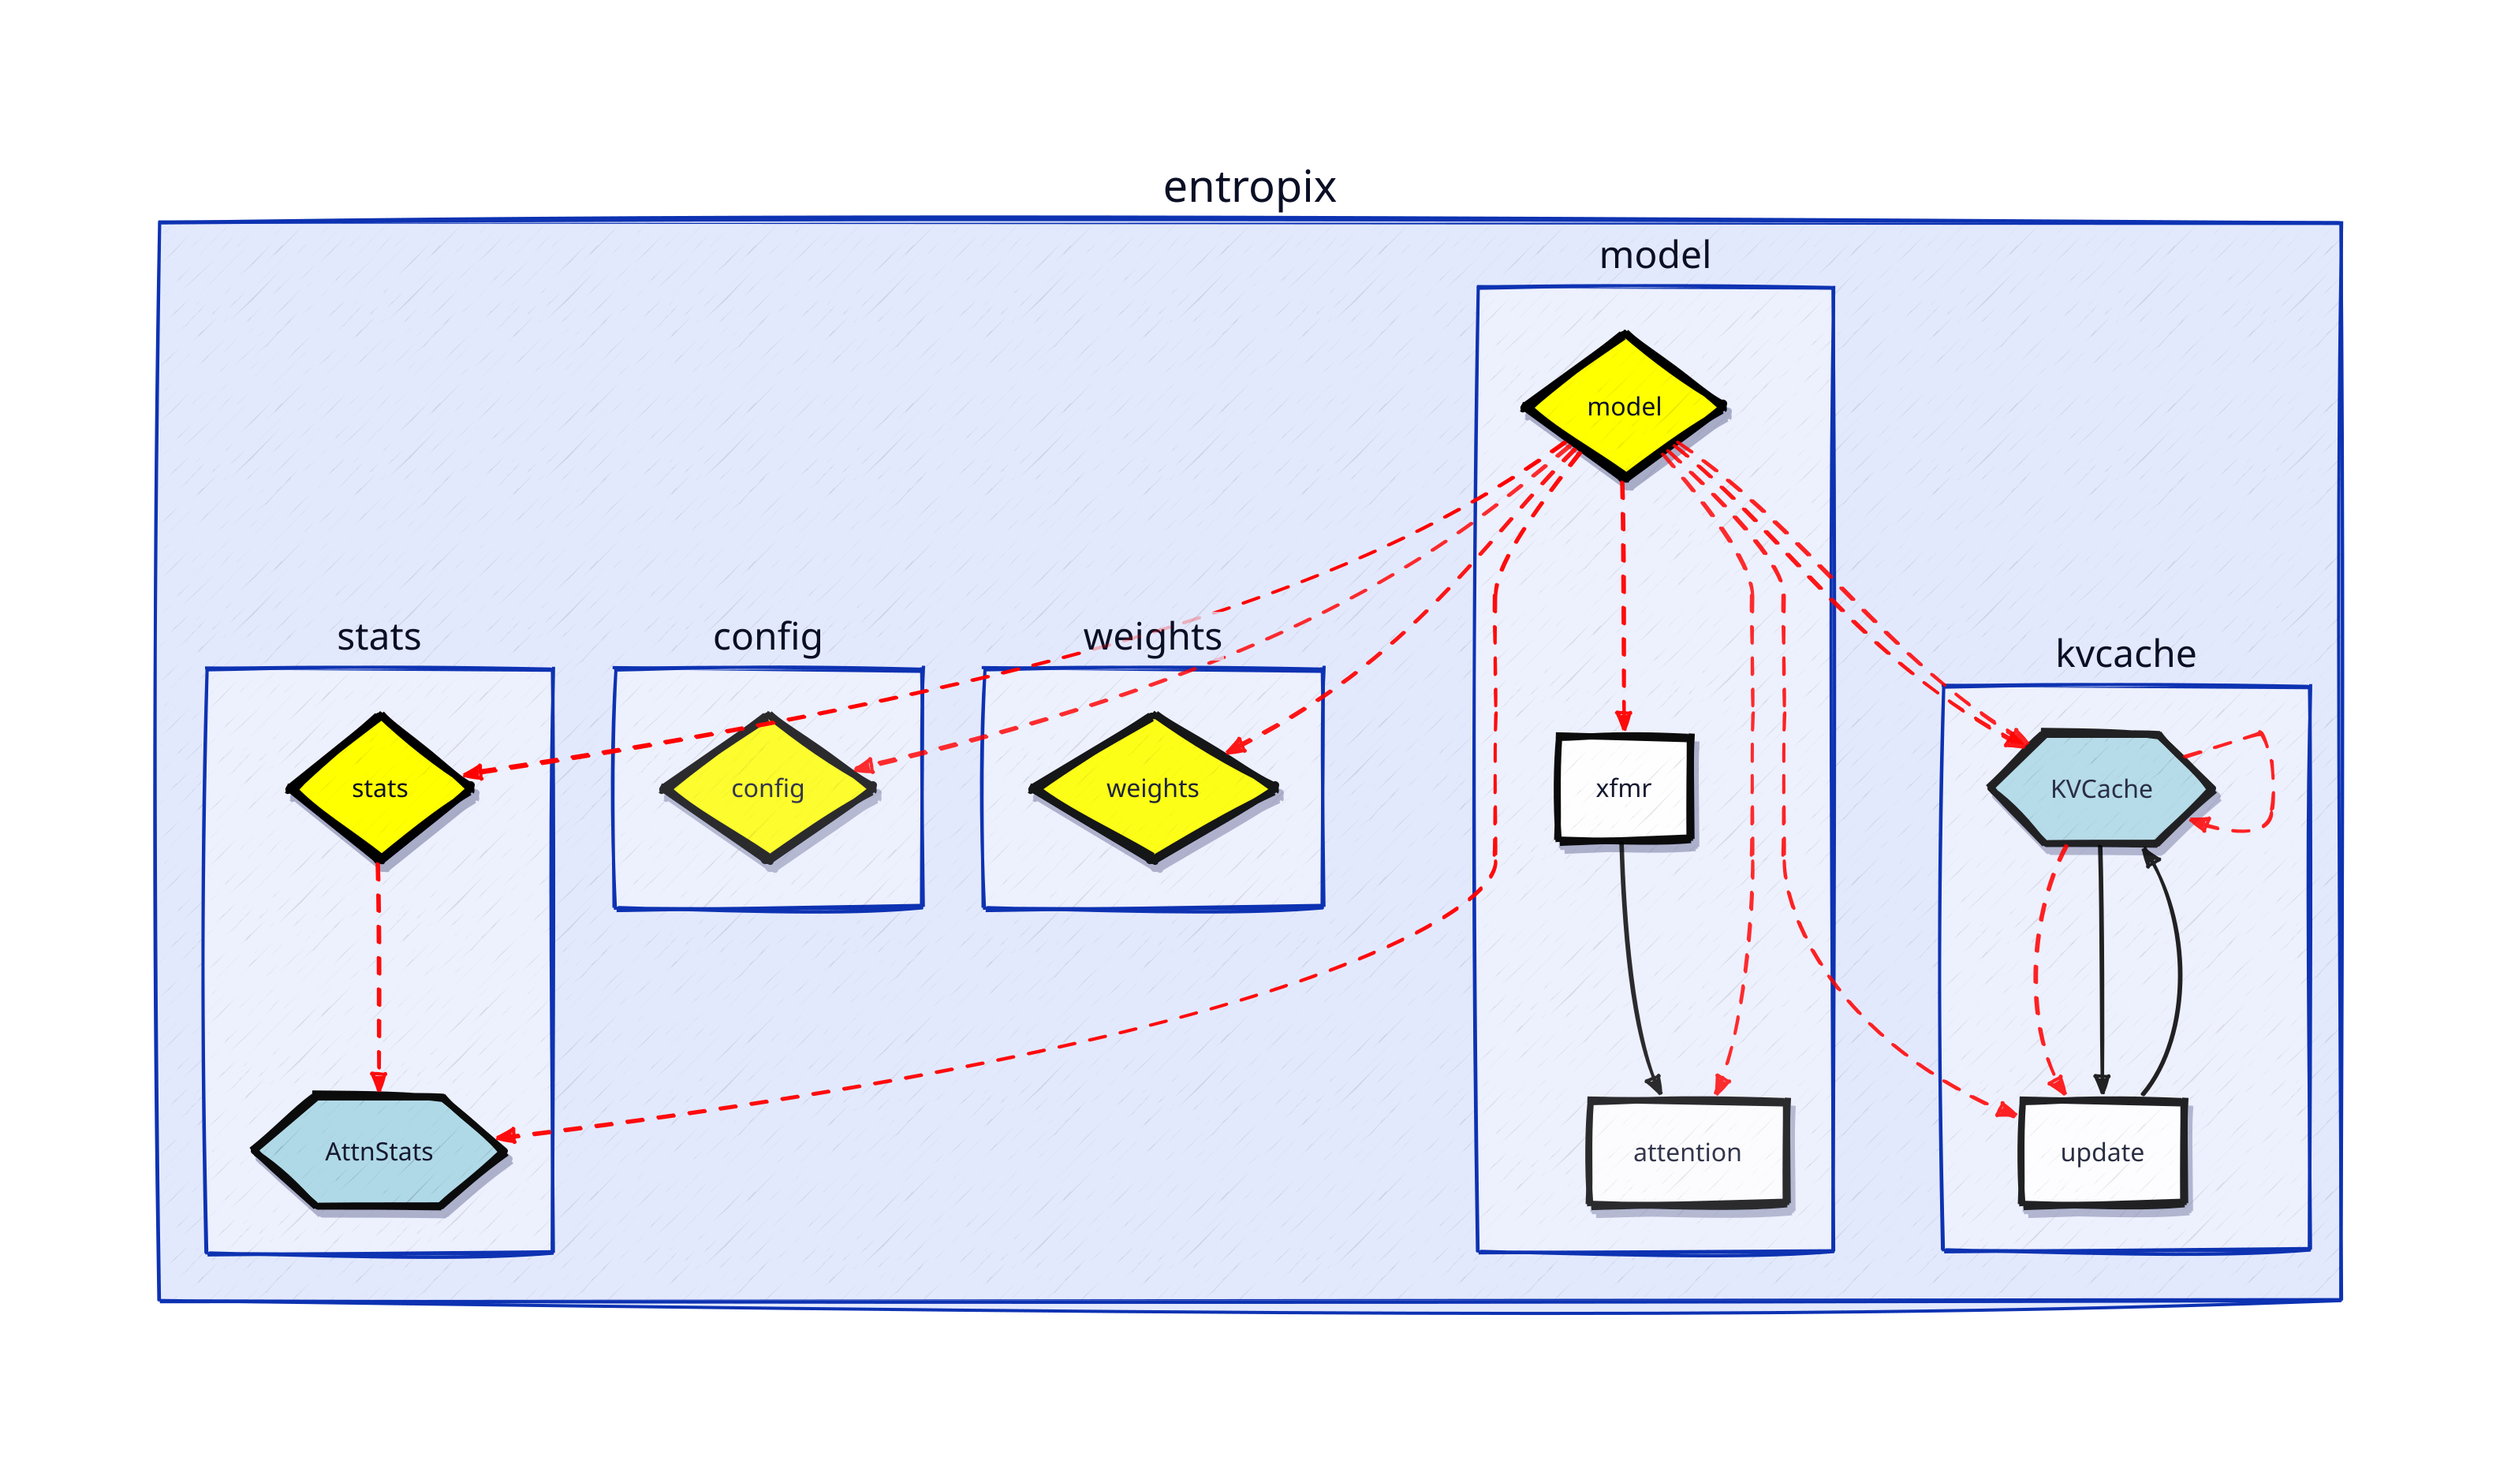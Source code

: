 vars: {
  d2-config: {
    sketch: true
  }
}
classes: {
  file: {
    label: ""
    shape: diamond
    style: {
      fill: yellow
      shadow: true
    }
  }
}

classes: {
  class: {
    label: ""
    shape: hexagon
    style: {
      fill: lightblue
      shadow: true
    }
  }
}

classes: {
  function: {
    label: ""
    shape: rectangle
    style: {
      fill: white
      shadow: false
    }
  }
}
entropix.stats.AttnStats.class: class
entropix.stats.AttnStats.label: "AttnStats"
entropix.stats.AttnStats: {
  style: {
    opacity: 0.95
    stroke: "black"
    stroke-width: 4
    shadow: true
  }
}
entropix.model.xfmr.class: function
entropix.model.xfmr.label: "xfmr"
entropix.model.xfmr: {
  style: {
    opacity: 0.95
    stroke: "black"
    stroke-width: 4
    shadow: true
  }
}
entropix.config.config.class: file
entropix.config.config.label: "config"
entropix.config.config: {
  style: {
    opacity: 0.82
    stroke: "black"
    stroke-width: 4
    shadow: true
  }
}
entropix.kvcache.kvcache.class: file
entropix.kvcache.kvcache.label: "kvcache"
entropix.kvcache.kvcache: {
  style: {
    opacity: 0.91
    stroke: "black"
    stroke-width: 4
    shadow: true
  }
}
entropix.model.attention.class: function
entropix.model.attention.label: "attention"
entropix.model.attention: {
  style: {
    opacity: 0.82
    stroke: "black"
    stroke-width: 4
    shadow: true
  }
}
entropix.kvcache.update.class: function
entropix.kvcache.update.label: "update"
entropix.kvcache.update: {
  style: {
    opacity: 0.86
    stroke: "black"
    stroke-width: 4
    shadow: true
  }
}
entropix.kvcache.KVCache.class: class
entropix.kvcache.KVCache.label: "KVCache"
entropix.kvcache.KVCache: {
  style: {
    opacity: 0.86
    stroke: "black"
    stroke-width: 4
    shadow: true
  }
}
entropix.weights.weights.class: file
entropix.weights.weights.label: "weights"
entropix.weights.weights: {
  style: {
    opacity: 0.91
    stroke: "black"
    stroke-width: 4
    shadow: true
  }
}
entropix.stats.stats.class: file
entropix.stats.stats.label: "stats"
entropix.stats.stats: {
  style: {
    opacity: 1.00
    stroke: "black"
    stroke-width: 4
    shadow: true
  }
}
entropix.model.model.class: file
entropix.model.model.label: "model"
entropix.model.model: {
  style: {
    opacity: 1.00
    stroke: "black"
    stroke-width: 4
    shadow: true
  }
}
entropix.model.xfmr -> entropix.model.attention: {
  style.stroke: black
  style.opacity: 0.82
  style.stroke-width: 2
}
entropix.kvcache.kvcache -> entropix.kvcache.KVCache: {
  style.stroke: red
  style.opacity: 0.86
  style.stroke-width: 2
  style.stroke-dash: 5
  style.animated: true
}
entropix.kvcache.kvcache -> entropix.kvcache.update: {
  style.stroke: red
  style.opacity: 0.86
  style.stroke-width: 2
  style.stroke-dash: 5
  style.animated: true
}
entropix.kvcache.update -> entropix.kvcache.KVCache: {
  style.stroke: black
  style.opacity: 0.86
  style.stroke-width: 2
}
entropix.kvcache.KVCache -> entropix.kvcache.update: {
  style.stroke: black
  style.opacity: 0.86
  style.stroke-width: 2
}
entropix.stats.stats -> entropix.stats.AttnStats: {
  style.stroke: red
  style.opacity: 0.95
  style.stroke-width: 2
  style.stroke-dash: 5
  style.animated: true
}
entropix.model.model -> entropix.stats.AttnStats: {
  style.stroke: red
  style.opacity: 0.95
  style.stroke-width: 2
  style.stroke-dash: 5
  style.animated: true
}
entropix.model.model -> entropix.model.xfmr: {
  style.stroke: red
  style.opacity: 0.95
  style.stroke-width: 2
  style.stroke-dash: 5
  style.animated: true
}
entropix.model.model -> entropix.config.config: {
  style.stroke: red
  style.opacity: 0.82
  style.stroke-width: 2
  style.stroke-dash: 5
  style.animated: true
}
entropix.model.model -> entropix.kvcache.update: {
  style.stroke: red
  style.opacity: 0.86
  style.stroke-width: 2
  style.stroke-dash: 5
  style.animated: true
}
entropix.model.model -> entropix.kvcache.kvcache: {
  style.stroke: red
  style.opacity: 0.91
  style.stroke-width: 2
  style.stroke-dash: 5
  style.animated: true
}
entropix.model.model -> entropix.model.attention: {
  style.stroke: red
  style.opacity: 0.82
  style.stroke-width: 2
  style.stroke-dash: 5
  style.animated: true
}
entropix.model.model -> entropix.kvcache.KVCache: {
  style.stroke: red
  style.opacity: 0.86
  style.stroke-width: 2
  style.stroke-dash: 5
  style.animated: true
}
entropix.model.model -> entropix.weights.weights: {
  style.stroke: red
  style.opacity: 0.91
  style.stroke-width: 2
  style.stroke-dash: 5
  style.animated: true
}
entropix.model.model -> entropix.stats.stats: {
  style.stroke: red
  style.opacity: 1.00
  style.stroke-width: 2
  style.stroke-dash: 5
  style.animated: true
}